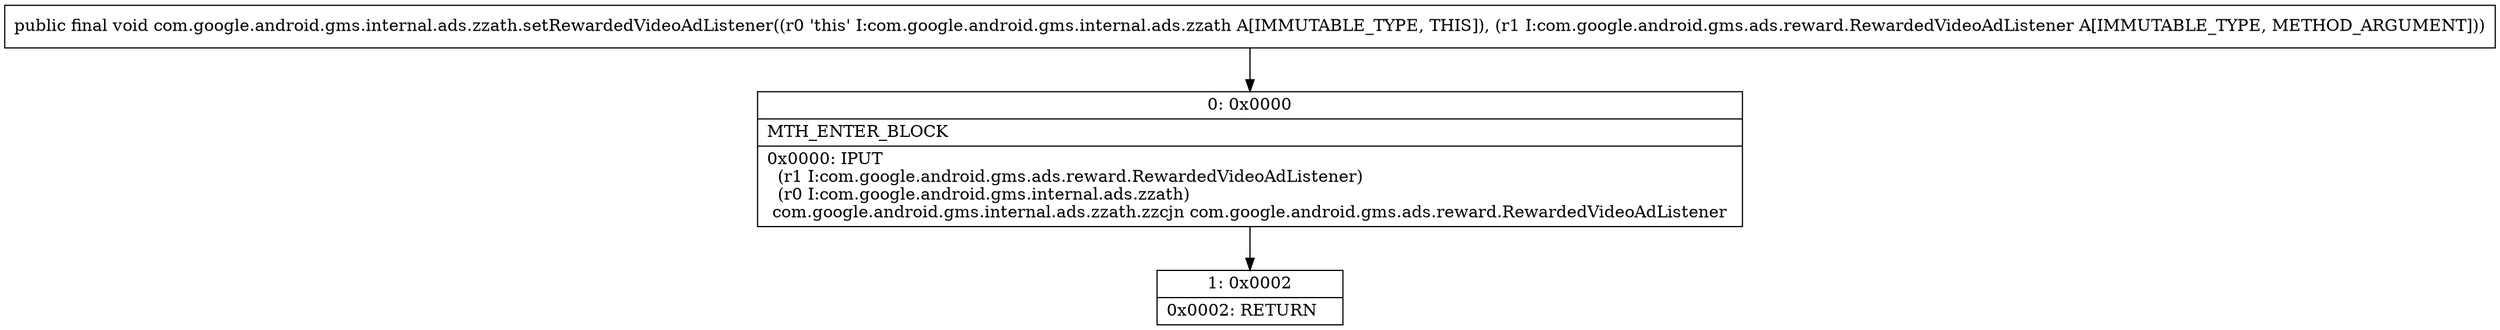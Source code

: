 digraph "CFG forcom.google.android.gms.internal.ads.zzath.setRewardedVideoAdListener(Lcom\/google\/android\/gms\/ads\/reward\/RewardedVideoAdListener;)V" {
Node_0 [shape=record,label="{0\:\ 0x0000|MTH_ENTER_BLOCK\l|0x0000: IPUT  \l  (r1 I:com.google.android.gms.ads.reward.RewardedVideoAdListener)\l  (r0 I:com.google.android.gms.internal.ads.zzath)\l com.google.android.gms.internal.ads.zzath.zzcjn com.google.android.gms.ads.reward.RewardedVideoAdListener \l}"];
Node_1 [shape=record,label="{1\:\ 0x0002|0x0002: RETURN   \l}"];
MethodNode[shape=record,label="{public final void com.google.android.gms.internal.ads.zzath.setRewardedVideoAdListener((r0 'this' I:com.google.android.gms.internal.ads.zzath A[IMMUTABLE_TYPE, THIS]), (r1 I:com.google.android.gms.ads.reward.RewardedVideoAdListener A[IMMUTABLE_TYPE, METHOD_ARGUMENT])) }"];
MethodNode -> Node_0;
Node_0 -> Node_1;
}

